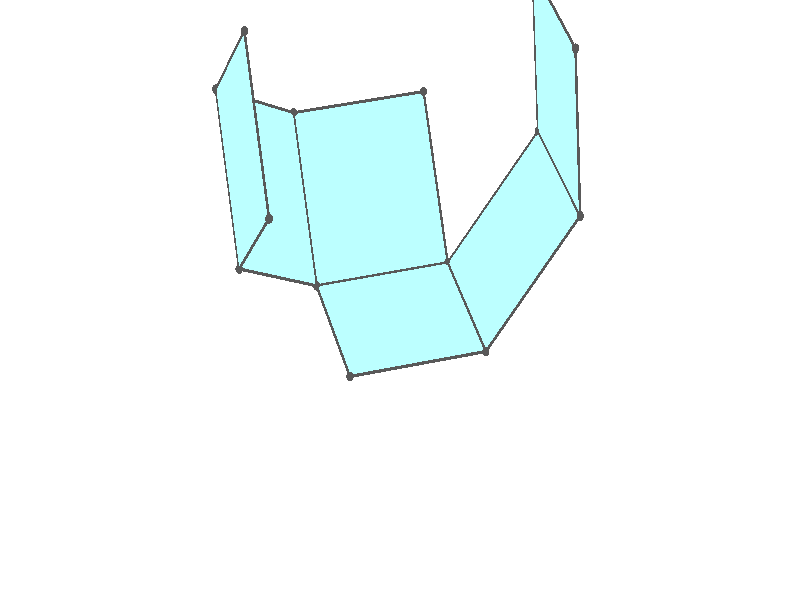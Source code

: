 #version 3.7;
global_settings{assumed_gamma 1.0}
camera{perspective location <18.750000000000000000000000, 10.825317547305481014063844, 12.499999999999996447286321> right <0.133333333333333331482962, -0.230940107675850353485814, -0.000000000000000000000000> up <-0.064951905283832905846353, -0.037499999999999998612221, 0.129903810567665811692706> direction <0.750000000000000111022302, 0.433012701892219298294151, 0.499999999999999944488849> sky <-0.433012701892219298294151, -0.249999999999999944488849, 0.866025403784438707610605> look_at <18.000000000000000000000000, 10.392304845413262270881205, 11.999999999999996447286321>}
light_source{<18.750000000000000000000000, 10.825317547305481014063844, 12.499999999999996447286321> rgb<1.0,1.0,1.0>}
background{rgb<1,1,1>}
union{union{object{union{sphere{<0.000000000000000049995996, 0.816496580927725923437777, -0.131658713378389968795545>,0.029999999999999998889777}sphere{<-0.816496580927725923437777, 0.000000000000000099991992, -0.131658713378389968795545>,0.029999999999999998889777}sphere{<-0.000000000000000149987989, -0.816496580927725923437777, -0.131658713378389968795545>,0.029999999999999998889777}sphere{<0.816496580927725923437777, -0.000000000000000199983985, -0.131658713378389968795545>,0.029999999999999998889777}} pigment{rgb<0.1,0.1,0.1>}}object{union{cylinder{<0.000000000000000049995996, 0.816496580927725923437777, -0.131658713378389968795545>,<-0.816496580927725923437777, 0.000000000000000099991992, -0.131658713378389968795545>,0.010000000000000000208167}cylinder{<-0.816496580927725923437777, 0.000000000000000099991992, -0.131658713378389968795545>,<-0.000000000000000149987989, -0.816496580927725923437777, -0.131658713378389968795545>,0.010000000000000000208167}cylinder{<-0.000000000000000149987989, -0.816496580927725923437777, -0.131658713378389968795545>,<0.816496580927725923437777, -0.000000000000000199983985, -0.131658713378389968795545>,0.010000000000000000208167}cylinder{<0.816496580927725923437777, -0.000000000000000199983985, -0.131658713378389968795545>,<0.000000000000000049995996, 0.816496580927725923437777, -0.131658713378389968795545>,0.010000000000000000208167}} pigment{rgb<0.1,0.1,0.1>}}object{polygon{4.000000000000000000000000,<0.000000000000000049995996, 0.816496580927725923437777, -0.131658713378389968795545>,<-0.816496580927725923437777, 0.000000000000000099991992, -0.131658713378389968795545>,<-0.000000000000000149987989, -0.816496580927725923437777, -0.131658713378389968795545>,<0.816496580927725923437777, -0.000000000000000199983985, -0.131658713378389968795545>} pigment{rgbft<0.5,1.0,1.0,0.1,0.1>}}}union{object{union{sphere{<0.000000000000000000000000, 0.816496580927725812415474, -0.131658713378389857773243>,0.029999999999999998889777}sphere{<-0.816496580927726034460079, 0.000000000000000333066907, -0.131658713378389746750941>,0.029999999999999998889777}sphere{<-1.374628741156400657530412, 0.558132160228675289204148, 0.711140382949007943125252>,0.029999999999999998889777}sphere{<-0.558132160228674845114938, 1.374628741156401101619622, 0.711140382949007943125252>,0.029999999999999998889777}} pigment{rgb<0.1,0.1,0.1>}}object{union{cylinder{<0.000000000000000000000000, 0.816496580927725812415474, -0.131658713378389857773243>,<-0.816496580927726034460079, 0.000000000000000333066907, -0.131658713378389746750941>,0.010000000000000000208167}cylinder{<-0.816496580927726034460079, 0.000000000000000333066907, -0.131658713378389746750941>,<-1.374628741156400657530412, 0.558132160228675289204148, 0.711140382949007943125252>,0.010000000000000000208167}cylinder{<-1.374628741156400657530412, 0.558132160228675289204148, 0.711140382949007943125252>,<-0.558132160228674845114938, 1.374628741156401101619622, 0.711140382949007943125252>,0.010000000000000000208167}cylinder{<-0.558132160228674845114938, 1.374628741156401101619622, 0.711140382949007943125252>,<0.000000000000000000000000, 0.816496580927725812415474, -0.131658713378389857773243>,0.010000000000000000208167}} pigment{rgb<0.1,0.1,0.1>}}object{polygon{4.000000000000000000000000,<0.000000000000000000000000, 0.816496580927725812415474, -0.131658713378389857773243>,<-0.816496580927726034460079, 0.000000000000000333066907, -0.131658713378389746750941>,<-1.374628741156400657530412, 0.558132160228675289204148, 0.711140382949007943125252>,<-0.558132160228674845114938, 1.374628741156401101619622, 0.711140382949007943125252>} pigment{rgbft<0.5,1.0,1.0,0.1,0.1>}}}union{object{union{sphere{<-0.504679823595467369479195, 1.321176404523193514961577, 1.863363898049370082077303>,0.029999999999999998889777}sphere{<-1.321176404523193514961577, 0.504679823595467591523800, 1.863363898049369637988093>,0.029999999999999998889777}sphere{<-1.374628741156400657530412, 0.558132160228675289204148, 0.711140382949008387214462>,0.029999999999999998889777}sphere{<-0.558132160228674845114938, 1.374628741156401101619622, 0.711140382949008387214462>,0.029999999999999998889777}} pigment{rgb<0.1,0.1,0.1>}}object{union{cylinder{<-0.504679823595467369479195, 1.321176404523193514961577, 1.863363898049370082077303>,<-1.321176404523193514961577, 0.504679823595467591523800, 1.863363898049369637988093>,0.010000000000000000208167}cylinder{<-1.321176404523193514961577, 0.504679823595467591523800, 1.863363898049369637988093>,<-1.374628741156400657530412, 0.558132160228675289204148, 0.711140382949008387214462>,0.010000000000000000208167}cylinder{<-1.374628741156400657530412, 0.558132160228675289204148, 0.711140382949008387214462>,<-0.558132160228674845114938, 1.374628741156401101619622, 0.711140382949008387214462>,0.010000000000000000208167}cylinder{<-0.558132160228674845114938, 1.374628741156401101619622, 0.711140382949008387214462>,<-0.504679823595467369479195, 1.321176404523193514961577, 1.863363898049370082077303>,0.010000000000000000208167}} pigment{rgb<0.1,0.1,0.1>}}object{polygon{4.000000000000000000000000,<-0.504679823595467369479195, 1.321176404523193514961577, 1.863363898049370082077303>,<-1.321176404523193514961577, 0.504679823595467591523800, 1.863363898049369637988093>,<-1.374628741156400657530412, 0.558132160228675289204148, 0.711140382949008387214462>,<-0.558132160228674845114938, 1.374628741156401101619622, 0.711140382949008387214462>} pigment{rgbft<0.5,1.0,1.0,0.1,0.1>}}}union{object{union{sphere{<-1.374628741156401101619622, -0.558132160228674734092635, 0.711140382949007721080648>,0.029999999999999998889777}sphere{<-0.816496580927725923437777, 0.000000000000000000000000, -0.131658713378389857773243>,0.029999999999999998889777}sphere{<-0.000000000000000333066907, -0.816496580927725923437777, -0.131658713378389746750941>,0.029999999999999998889777}sphere{<-0.558132160228675289204148, -1.374628741156400657530412, 0.711140382949007832102950>,0.029999999999999998889777}} pigment{rgb<0.1,0.1,0.1>}}object{union{cylinder{<-1.374628741156401101619622, -0.558132160228674734092635, 0.711140382949007721080648>,<-0.816496580927725923437777, 0.000000000000000000000000, -0.131658713378389857773243>,0.010000000000000000208167}cylinder{<-0.816496580927725923437777, 0.000000000000000000000000, -0.131658713378389857773243>,<-0.000000000000000333066907, -0.816496580927725923437777, -0.131658713378389746750941>,0.010000000000000000208167}cylinder{<-0.000000000000000333066907, -0.816496580927725923437777, -0.131658713378389746750941>,<-0.558132160228675289204148, -1.374628741156400657530412, 0.711140382949007832102950>,0.010000000000000000208167}cylinder{<-0.558132160228675289204148, -1.374628741156400657530412, 0.711140382949007832102950>,<-1.374628741156401101619622, -0.558132160228674734092635, 0.711140382949007721080648>,0.010000000000000000208167}} pigment{rgb<0.1,0.1,0.1>}}object{polygon{4.000000000000000000000000,<-1.374628741156401101619622, -0.558132160228674734092635, 0.711140382949007721080648>,<-0.816496580927725923437777, 0.000000000000000000000000, -0.131658713378389857773243>,<-0.000000000000000333066907, -0.816496580927725923437777, -0.131658713378389746750941>,<-0.558132160228675289204148, -1.374628741156400657530412, 0.711140382949007832102950>} pigment{rgbft<0.5,1.0,1.0,0.1,0.1>}}}union{object{union{sphere{<0.434974458780466144425247, -1.497786442604609247197800, 1.287252140499188568512068>,0.029999999999999998889777}sphere{<0.993106619009141322607093, -0.939654282375934402082862, 0.444453044171790989658177>,0.029999999999999998889777}sphere{<-0.000000000000000222044605, -0.816496580927725923437777, -0.131658713378389746750941>,0.029999999999999998889777}sphere{<-0.558132160228675289204148, -1.374628741156400657530412, 0.711140382949007721080648>,0.029999999999999998889777}} pigment{rgb<0.1,0.1,0.1>}}object{union{cylinder{<0.434974458780466144425247, -1.497786442604609247197800, 1.287252140499188568512068>,<0.993106619009141322607093, -0.939654282375934402082862, 0.444453044171790989658177>,0.010000000000000000208167}cylinder{<0.993106619009141322607093, -0.939654282375934402082862, 0.444453044171790989658177>,<-0.000000000000000222044605, -0.816496580927725923437777, -0.131658713378389746750941>,0.010000000000000000208167}cylinder{<-0.000000000000000222044605, -0.816496580927725923437777, -0.131658713378389746750941>,<-0.558132160228675289204148, -1.374628741156400657530412, 0.711140382949007721080648>,0.010000000000000000208167}cylinder{<-0.558132160228675289204148, -1.374628741156400657530412, 0.711140382949007721080648>,<0.434974458780466144425247, -1.497786442604609247197800, 1.287252140499188568512068>,0.010000000000000000208167}} pigment{rgb<0.1,0.1,0.1>}}object{polygon{4.000000000000000000000000,<0.434974458780466144425247, -1.497786442604609247197800, 1.287252140499188568512068>,<0.993106619009141322607093, -0.939654282375934402082862, 0.444453044171790989658177>,<-0.000000000000000222044605, -0.816496580927725923437777, -0.131658713378389746750941>,<-0.558132160228675289204148, -1.374628741156400657530412, 0.711140382949007721080648>} pigment{rgbft<0.5,1.0,1.0,0.1,0.1>}}}union{object{union{sphere{<0.434974458780466255447550, -1.497786442604609025153195, 1.287252140499188346467463>,0.029999999999999998889777}sphere{<0.993106619009141100562488, -0.939654282375934291060560, 0.444453044171791100680480>,0.029999999999999998889777}sphere{<1.534324829673498813420451, -0.291531398445162626131832, 1.232077897197558780106874>,0.029999999999999998889777}sphere{<0.976192669444823857283211, -0.849663558673837138179863, 2.074876993524956247938462>,0.029999999999999998889777}} pigment{rgb<0.1,0.1,0.1>}}object{union{cylinder{<0.434974458780466255447550, -1.497786442604609025153195, 1.287252140499188346467463>,<0.993106619009141100562488, -0.939654282375934291060560, 0.444453044171791100680480>,0.010000000000000000208167}cylinder{<0.993106619009141100562488, -0.939654282375934291060560, 0.444453044171791100680480>,<1.534324829673498813420451, -0.291531398445162626131832, 1.232077897197558780106874>,0.010000000000000000208167}cylinder{<1.534324829673498813420451, -0.291531398445162626131832, 1.232077897197558780106874>,<0.976192669444823857283211, -0.849663558673837138179863, 2.074876993524956247938462>,0.010000000000000000208167}cylinder{<0.976192669444823857283211, -0.849663558673837138179863, 2.074876993524956247938462>,<0.434974458780466255447550, -1.497786442604609025153195, 1.287252140499188346467463>,0.010000000000000000208167}} pigment{rgb<0.1,0.1,0.1>}}object{polygon{4.000000000000000000000000,<0.434974458780466255447550, -1.497786442604609025153195, 1.287252140499188346467463>,<0.993106619009141100562488, -0.939654282375934291060560, 0.444453044171791100680480>,<1.534324829673498813420451, -0.291531398445162626131832, 1.232077897197558780106874>,<0.976192669444823857283211, -0.849663558673837138179863, 2.074876993524956247938462>} pigment{rgbft<0.5,1.0,1.0,0.1,0.1>}}}}
